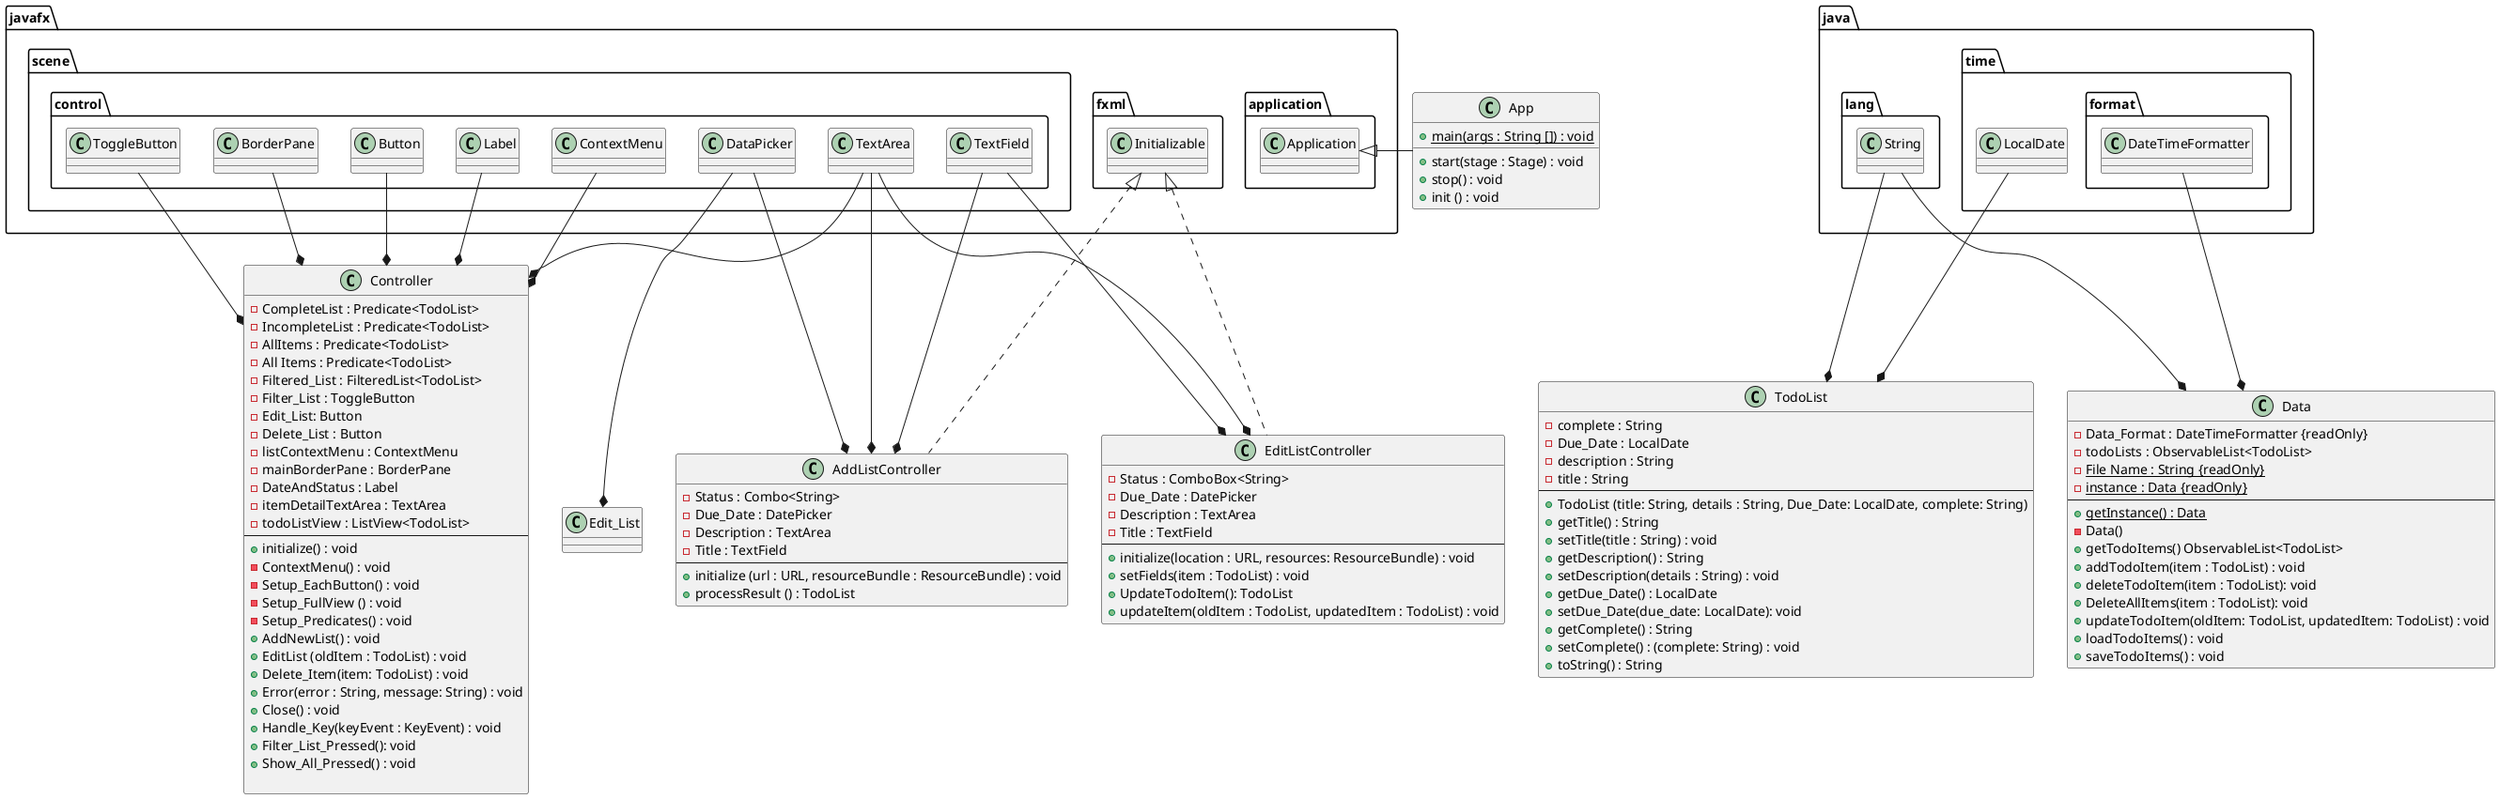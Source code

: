 @startuml
Class App{
+ {static} main(args : String []) : void
__
+ start(stage : Stage) : void
+ stop() : void
+ init () : void
}

Class TodoList{
- complete : String
- Due_Date : LocalDate
- description : String
- title : String
----
+ TodoList (title: String, details : String, Due_Date: LocalDate, complete: String)
+ getTitle() : String
+ setTitle(title : String) : void
+ getDescription() : String
+ setDescription(details : String) : void
+ getDue_Date() : LocalDate
+ setDue_Date(due_date: LocalDate): void
+ getComplete() : String
+ setComplete() : (complete: String) : void
+ toString() : String
}

Class Data{
- Data_Format : DateTimeFormatter {readOnly}
- todoLists : ObservableList<TodoList>
- {static} File Name : String {readOnly}
- {static} instance : Data {readOnly}
--
+ {static} getInstance() : Data
- Data()
+ getTodoItems() ObservableList<TodoList>
+ addTodoItem(item : TodoList) : void
+ deleteTodoItem(item : TodoList): void
+ DeleteAllItems(item : TodoList): void
+ updateTodoItem(oldItem: TodoList, updatedItem: TodoList) : void
+ loadTodoItems() : void
+ saveTodoItems() : void
}

Class Controller{
- CompleteList : Predicate<TodoList>
- IncompleteList : Predicate<TodoList>
- AllItems : Predicate<TodoList>
- All Items : Predicate<TodoList>
- Filtered_List : FilteredList<TodoList>
- Filter_List : ToggleButton
- Edit_List: Button
- Delete_List : Button
- listContextMenu : ContextMenu
- mainBorderPane : BorderPane
- DateAndStatus : Label
- itemDetailTextArea : TextArea
- todoListView : ListView<TodoList>
--
+ initialize() : void
- ContextMenu() : void
- Setup_EachButton() : void
- Setup_FullView () : void
- Setup_Predicates() : void
+ AddNewList() : void
+ EditList (oldItem : TodoList) : void
+ Delete_Item(item: TodoList) : void
+ Error(error : String, message: String) : void
+ Close() : void
+ Handle_Key(keyEvent : KeyEvent) : void
+ Filter_List_Pressed(): void
+ Show_All_Pressed() : void

}

Class AddListController{
- Status : Combo<String>
- Due_Date : DatePicker
- Description : TextArea
- Title : TextField
--
+ initialize (url : URL, resourceBundle : ResourceBundle) : void
+ processResult () : TodoList
}

Class EditListController{
- Status : ComboBox<String>
- Due_Date : DatePicker
- Description : TextArea
- Title : TextField
--
+ initialize(location : URL, resources: ResourceBundle) : void
+ setFields(item : TodoList) : void
+ UpdateTodoItem(): TodoList
+ updateItem(oldItem : TodoList, updatedItem : TodoList) : void
}

javafx.application.Application <|- App
java.time.format.DateTimeFormatter --* Data
javafx.scene.control.ToggleButton --* Controller
javafx.scene.control.ContextMenu --* Controller
javafx.scene.control.DataPicker --* AddListController
javafx.scene.control.DataPicker --* Edit_List
javafx.scene.control.TextField --* AddListController
javafx.scene.control.TextField --* EditListController
javafx.scene.control.BorderPane --* Controller
javafx.scene.control.TextArea --* Controller
javafx.scene.control.TextArea --* AddListController
javafx.scene.control.TextArea --* EditListController
javafx.scene.control.Button --* Controller
javafx.scene.control.Label --* Controller
javafx.fxml.Initializable <|.. AddListController
javafx.fxml.Initializable <|.. EditListController
java.time.LocalDate --* TodoList
java.lang.String --* TodoList
java.lang.String --*Data

@enduml